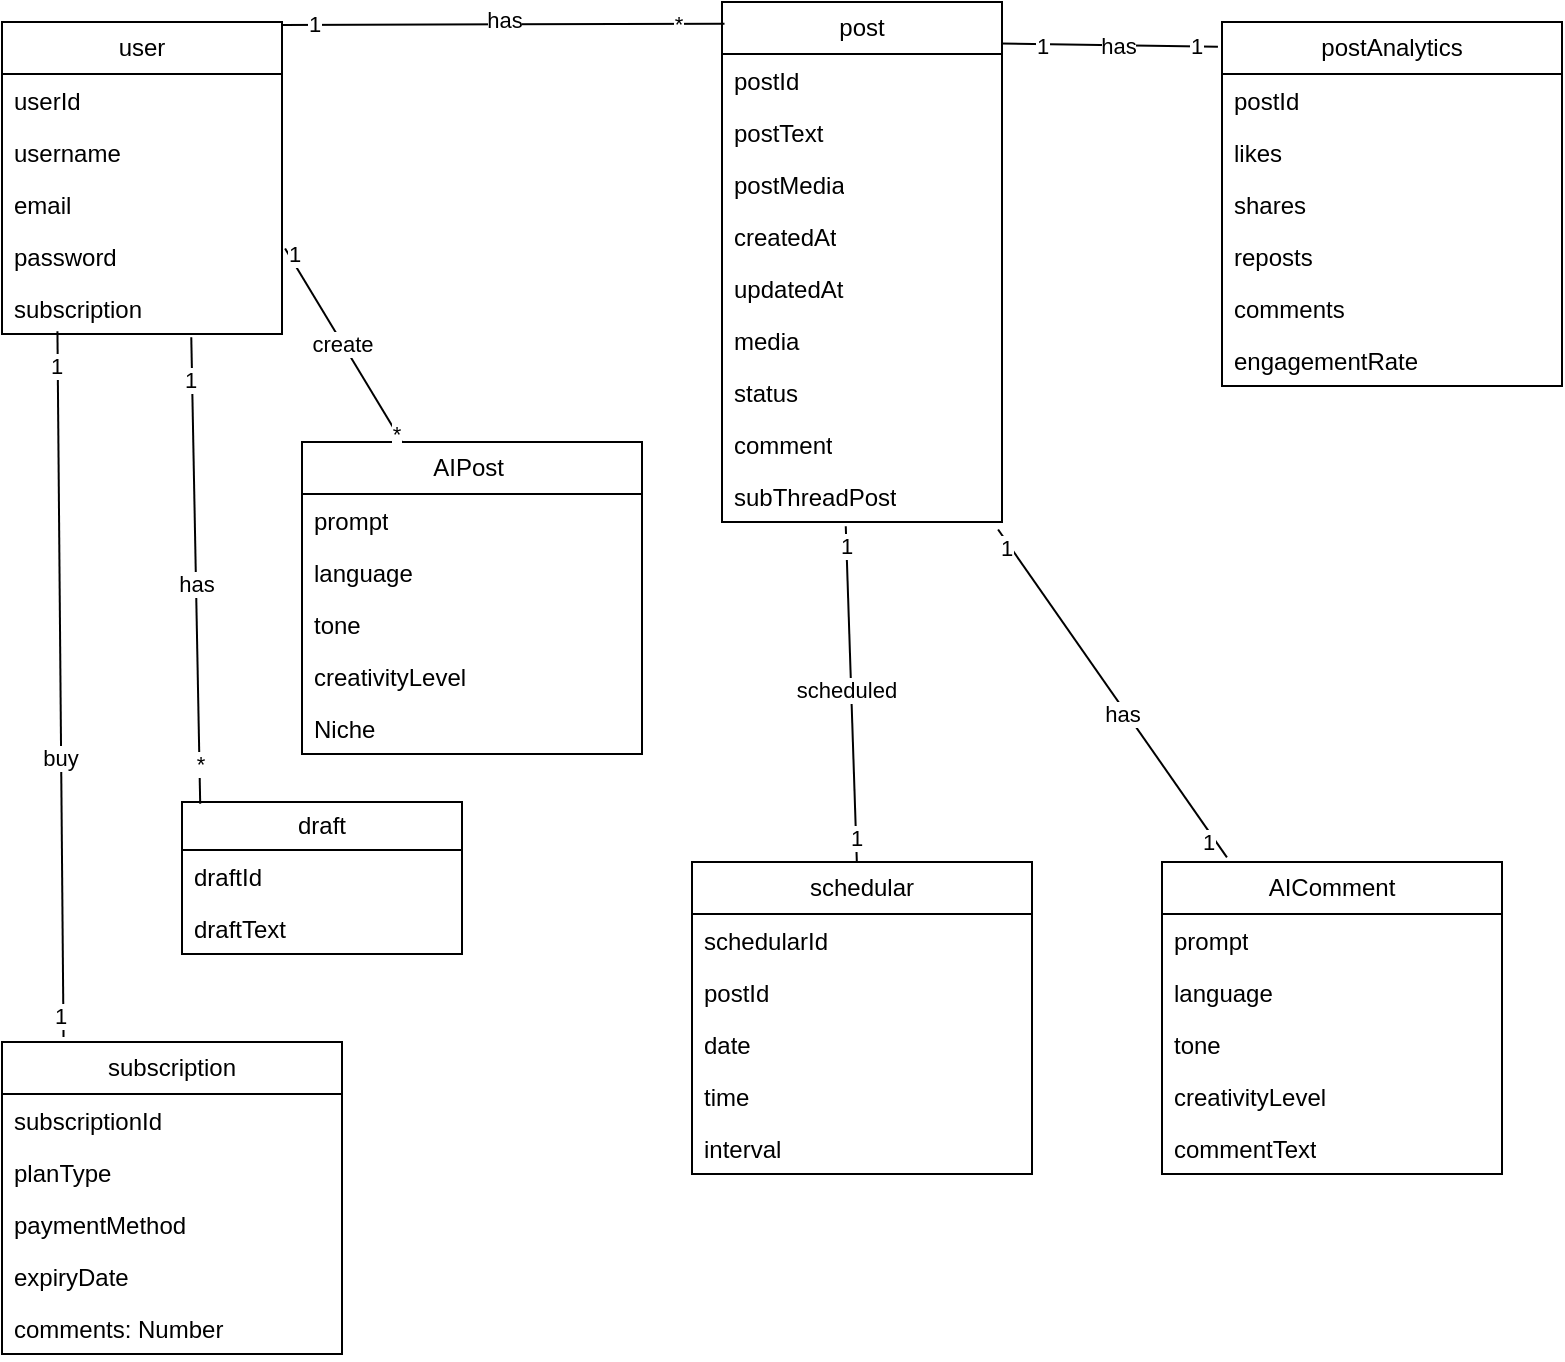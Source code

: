 <mxfile version="25.0.2">
  <diagram name="Page-1" id="sc7D89ylSFA2Py6fcXBt">
    <mxGraphModel dx="1366" dy="804" grid="1" gridSize="10" guides="1" tooltips="1" connect="1" arrows="1" fold="1" page="1" pageScale="1" pageWidth="850" pageHeight="1100" math="0" shadow="0">
      <root>
        <mxCell id="0" />
        <mxCell id="1" parent="0" />
        <mxCell id="50h9Z3i6lGATnL_fV-dD-1" value="user" style="swimlane;fontStyle=0;childLayout=stackLayout;horizontal=1;startSize=26;fillColor=none;horizontalStack=0;resizeParent=1;resizeParentMax=0;resizeLast=0;collapsible=1;marginBottom=0;whiteSpace=wrap;html=1;" parent="1" vertex="1">
          <mxGeometry x="30" y="110" width="140" height="156" as="geometry" />
        </mxCell>
        <mxCell id="50h9Z3i6lGATnL_fV-dD-2" value="userId" style="text;strokeColor=none;fillColor=none;align=left;verticalAlign=top;spacingLeft=4;spacingRight=4;overflow=hidden;rotatable=0;points=[[0,0.5],[1,0.5]];portConstraint=eastwest;whiteSpace=wrap;html=1;" parent="50h9Z3i6lGATnL_fV-dD-1" vertex="1">
          <mxGeometry y="26" width="140" height="26" as="geometry" />
        </mxCell>
        <mxCell id="50h9Z3i6lGATnL_fV-dD-3" value="username" style="text;strokeColor=none;fillColor=none;align=left;verticalAlign=top;spacingLeft=4;spacingRight=4;overflow=hidden;rotatable=0;points=[[0,0.5],[1,0.5]];portConstraint=eastwest;whiteSpace=wrap;html=1;" parent="50h9Z3i6lGATnL_fV-dD-1" vertex="1">
          <mxGeometry y="52" width="140" height="26" as="geometry" />
        </mxCell>
        <mxCell id="50h9Z3i6lGATnL_fV-dD-4" value="email" style="text;strokeColor=none;fillColor=none;align=left;verticalAlign=top;spacingLeft=4;spacingRight=4;overflow=hidden;rotatable=0;points=[[0,0.5],[1,0.5]];portConstraint=eastwest;whiteSpace=wrap;html=1;" parent="50h9Z3i6lGATnL_fV-dD-1" vertex="1">
          <mxGeometry y="78" width="140" height="26" as="geometry" />
        </mxCell>
        <mxCell id="50h9Z3i6lGATnL_fV-dD-5" value="password" style="text;strokeColor=none;fillColor=none;align=left;verticalAlign=top;spacingLeft=4;spacingRight=4;overflow=hidden;rotatable=0;points=[[0,0.5],[1,0.5]];portConstraint=eastwest;whiteSpace=wrap;html=1;" parent="50h9Z3i6lGATnL_fV-dD-1" vertex="1">
          <mxGeometry y="104" width="140" height="26" as="geometry" />
        </mxCell>
        <mxCell id="50h9Z3i6lGATnL_fV-dD-6" value="subscription" style="text;strokeColor=none;fillColor=none;align=left;verticalAlign=top;spacingLeft=4;spacingRight=4;overflow=hidden;rotatable=0;points=[[0,0.5],[1,0.5]];portConstraint=eastwest;whiteSpace=wrap;html=1;" parent="50h9Z3i6lGATnL_fV-dD-1" vertex="1">
          <mxGeometry y="130" width="140" height="26" as="geometry" />
        </mxCell>
        <mxCell id="50h9Z3i6lGATnL_fV-dD-7" value="post" style="swimlane;fontStyle=0;childLayout=stackLayout;horizontal=1;startSize=26;fillColor=none;horizontalStack=0;resizeParent=1;resizeParentMax=0;resizeLast=0;collapsible=1;marginBottom=0;whiteSpace=wrap;html=1;" parent="1" vertex="1">
          <mxGeometry x="390" y="100" width="140" height="260" as="geometry" />
        </mxCell>
        <mxCell id="50h9Z3i6lGATnL_fV-dD-8" value="postId" style="text;strokeColor=none;fillColor=none;align=left;verticalAlign=top;spacingLeft=4;spacingRight=4;overflow=hidden;rotatable=0;points=[[0,0.5],[1,0.5]];portConstraint=eastwest;whiteSpace=wrap;html=1;" parent="50h9Z3i6lGATnL_fV-dD-7" vertex="1">
          <mxGeometry y="26" width="140" height="26" as="geometry" />
        </mxCell>
        <mxCell id="50h9Z3i6lGATnL_fV-dD-9" value="postText" style="text;strokeColor=none;fillColor=none;align=left;verticalAlign=top;spacingLeft=4;spacingRight=4;overflow=hidden;rotatable=0;points=[[0,0.5],[1,0.5]];portConstraint=eastwest;whiteSpace=wrap;html=1;" parent="50h9Z3i6lGATnL_fV-dD-7" vertex="1">
          <mxGeometry y="52" width="140" height="26" as="geometry" />
        </mxCell>
        <mxCell id="50h9Z3i6lGATnL_fV-dD-10" value="postMedia" style="text;strokeColor=none;fillColor=none;align=left;verticalAlign=top;spacingLeft=4;spacingRight=4;overflow=hidden;rotatable=0;points=[[0,0.5],[1,0.5]];portConstraint=eastwest;whiteSpace=wrap;html=1;" parent="50h9Z3i6lGATnL_fV-dD-7" vertex="1">
          <mxGeometry y="78" width="140" height="26" as="geometry" />
        </mxCell>
        <mxCell id="50h9Z3i6lGATnL_fV-dD-11" value="createdAt" style="text;strokeColor=none;fillColor=none;align=left;verticalAlign=top;spacingLeft=4;spacingRight=4;overflow=hidden;rotatable=0;points=[[0,0.5],[1,0.5]];portConstraint=eastwest;whiteSpace=wrap;html=1;" parent="50h9Z3i6lGATnL_fV-dD-7" vertex="1">
          <mxGeometry y="104" width="140" height="26" as="geometry" />
        </mxCell>
        <mxCell id="50h9Z3i6lGATnL_fV-dD-12" value="updatedAt" style="text;strokeColor=none;fillColor=none;align=left;verticalAlign=top;spacingLeft=4;spacingRight=4;overflow=hidden;rotatable=0;points=[[0,0.5],[1,0.5]];portConstraint=eastwest;whiteSpace=wrap;html=1;" parent="50h9Z3i6lGATnL_fV-dD-7" vertex="1">
          <mxGeometry y="130" width="140" height="26" as="geometry" />
        </mxCell>
        <mxCell id="50h9Z3i6lGATnL_fV-dD-14" value="media" style="text;strokeColor=none;fillColor=none;align=left;verticalAlign=top;spacingLeft=4;spacingRight=4;overflow=hidden;rotatable=0;points=[[0,0.5],[1,0.5]];portConstraint=eastwest;whiteSpace=wrap;html=1;" parent="50h9Z3i6lGATnL_fV-dD-7" vertex="1">
          <mxGeometry y="156" width="140" height="26" as="geometry" />
        </mxCell>
        <mxCell id="50h9Z3i6lGATnL_fV-dD-13" value="status" style="text;strokeColor=none;fillColor=none;align=left;verticalAlign=top;spacingLeft=4;spacingRight=4;overflow=hidden;rotatable=0;points=[[0,0.5],[1,0.5]];portConstraint=eastwest;whiteSpace=wrap;html=1;" parent="50h9Z3i6lGATnL_fV-dD-7" vertex="1">
          <mxGeometry y="182" width="140" height="26" as="geometry" />
        </mxCell>
        <mxCell id="50h9Z3i6lGATnL_fV-dD-38" value="comment" style="text;strokeColor=none;fillColor=none;align=left;verticalAlign=top;spacingLeft=4;spacingRight=4;overflow=hidden;rotatable=0;points=[[0,0.5],[1,0.5]];portConstraint=eastwest;whiteSpace=wrap;html=1;" parent="50h9Z3i6lGATnL_fV-dD-7" vertex="1">
          <mxGeometry y="208" width="140" height="26" as="geometry" />
        </mxCell>
        <mxCell id="50h9Z3i6lGATnL_fV-dD-39" value="subThreadPost" style="text;strokeColor=none;fillColor=none;align=left;verticalAlign=top;spacingLeft=4;spacingRight=4;overflow=hidden;rotatable=0;points=[[0,0.5],[1,0.5]];portConstraint=eastwest;whiteSpace=wrap;html=1;" parent="50h9Z3i6lGATnL_fV-dD-7" vertex="1">
          <mxGeometry y="234" width="140" height="26" as="geometry" />
        </mxCell>
        <mxCell id="50h9Z3i6lGATnL_fV-dD-15" value="postAnalytics" style="swimlane;fontStyle=0;childLayout=stackLayout;horizontal=1;startSize=26;fillColor=none;horizontalStack=0;resizeParent=1;resizeParentMax=0;resizeLast=0;collapsible=1;marginBottom=0;whiteSpace=wrap;html=1;" parent="1" vertex="1">
          <mxGeometry x="640" y="110" width="170" height="182" as="geometry" />
        </mxCell>
        <mxCell id="50h9Z3i6lGATnL_fV-dD-16" value="postId" style="text;strokeColor=none;fillColor=none;align=left;verticalAlign=top;spacingLeft=4;spacingRight=4;overflow=hidden;rotatable=0;points=[[0,0.5],[1,0.5]];portConstraint=eastwest;whiteSpace=wrap;html=1;" parent="50h9Z3i6lGATnL_fV-dD-15" vertex="1">
          <mxGeometry y="26" width="170" height="26" as="geometry" />
        </mxCell>
        <mxCell id="50h9Z3i6lGATnL_fV-dD-17" value="likes" style="text;strokeColor=none;fillColor=none;align=left;verticalAlign=top;spacingLeft=4;spacingRight=4;overflow=hidden;rotatable=0;points=[[0,0.5],[1,0.5]];portConstraint=eastwest;whiteSpace=wrap;html=1;" parent="50h9Z3i6lGATnL_fV-dD-15" vertex="1">
          <mxGeometry y="52" width="170" height="26" as="geometry" />
        </mxCell>
        <mxCell id="50h9Z3i6lGATnL_fV-dD-18" value="shares" style="text;strokeColor=none;fillColor=none;align=left;verticalAlign=top;spacingLeft=4;spacingRight=4;overflow=hidden;rotatable=0;points=[[0,0.5],[1,0.5]];portConstraint=eastwest;whiteSpace=wrap;html=1;" parent="50h9Z3i6lGATnL_fV-dD-15" vertex="1">
          <mxGeometry y="78" width="170" height="26" as="geometry" />
        </mxCell>
        <mxCell id="50h9Z3i6lGATnL_fV-dD-19" value="reposts" style="text;strokeColor=none;fillColor=none;align=left;verticalAlign=top;spacingLeft=4;spacingRight=4;overflow=hidden;rotatable=0;points=[[0,0.5],[1,0.5]];portConstraint=eastwest;whiteSpace=wrap;html=1;" parent="50h9Z3i6lGATnL_fV-dD-15" vertex="1">
          <mxGeometry y="104" width="170" height="26" as="geometry" />
        </mxCell>
        <mxCell id="50h9Z3i6lGATnL_fV-dD-20" value="comments" style="text;strokeColor=none;fillColor=none;align=left;verticalAlign=top;spacingLeft=4;spacingRight=4;overflow=hidden;rotatable=0;points=[[0,0.5],[1,0.5]];portConstraint=eastwest;whiteSpace=wrap;html=1;" parent="50h9Z3i6lGATnL_fV-dD-15" vertex="1">
          <mxGeometry y="130" width="170" height="26" as="geometry" />
        </mxCell>
        <mxCell id="50h9Z3i6lGATnL_fV-dD-21" value="engagementRate" style="text;strokeColor=none;fillColor=none;align=left;verticalAlign=top;spacingLeft=4;spacingRight=4;overflow=hidden;rotatable=0;points=[[0,0.5],[1,0.5]];portConstraint=eastwest;whiteSpace=wrap;html=1;" parent="50h9Z3i6lGATnL_fV-dD-15" vertex="1">
          <mxGeometry y="156" width="170" height="26" as="geometry" />
        </mxCell>
        <mxCell id="50h9Z3i6lGATnL_fV-dD-23" value="subscription" style="swimlane;fontStyle=0;childLayout=stackLayout;horizontal=1;startSize=26;fillColor=none;horizontalStack=0;resizeParent=1;resizeParentMax=0;resizeLast=0;collapsible=1;marginBottom=0;whiteSpace=wrap;html=1;" parent="1" vertex="1">
          <mxGeometry x="30" y="620" width="170" height="156" as="geometry" />
        </mxCell>
        <mxCell id="50h9Z3i6lGATnL_fV-dD-24" value="subscriptionId" style="text;strokeColor=none;fillColor=none;align=left;verticalAlign=top;spacingLeft=4;spacingRight=4;overflow=hidden;rotatable=0;points=[[0,0.5],[1,0.5]];portConstraint=eastwest;whiteSpace=wrap;html=1;" parent="50h9Z3i6lGATnL_fV-dD-23" vertex="1">
          <mxGeometry y="26" width="170" height="26" as="geometry" />
        </mxCell>
        <mxCell id="50h9Z3i6lGATnL_fV-dD-25" value="planType" style="text;strokeColor=none;fillColor=none;align=left;verticalAlign=top;spacingLeft=4;spacingRight=4;overflow=hidden;rotatable=0;points=[[0,0.5],[1,0.5]];portConstraint=eastwest;whiteSpace=wrap;html=1;" parent="50h9Z3i6lGATnL_fV-dD-23" vertex="1">
          <mxGeometry y="52" width="170" height="26" as="geometry" />
        </mxCell>
        <mxCell id="50h9Z3i6lGATnL_fV-dD-26" value="paymentMethod" style="text;strokeColor=none;fillColor=none;align=left;verticalAlign=top;spacingLeft=4;spacingRight=4;overflow=hidden;rotatable=0;points=[[0,0.5],[1,0.5]];portConstraint=eastwest;whiteSpace=wrap;html=1;" parent="50h9Z3i6lGATnL_fV-dD-23" vertex="1">
          <mxGeometry y="78" width="170" height="26" as="geometry" />
        </mxCell>
        <mxCell id="50h9Z3i6lGATnL_fV-dD-27" value="expiryDate" style="text;strokeColor=none;fillColor=none;align=left;verticalAlign=top;spacingLeft=4;spacingRight=4;overflow=hidden;rotatable=0;points=[[0,0.5],[1,0.5]];portConstraint=eastwest;whiteSpace=wrap;html=1;" parent="50h9Z3i6lGATnL_fV-dD-23" vertex="1">
          <mxGeometry y="104" width="170" height="26" as="geometry" />
        </mxCell>
        <mxCell id="50h9Z3i6lGATnL_fV-dD-28" value="comments: Number" style="text;strokeColor=none;fillColor=none;align=left;verticalAlign=top;spacingLeft=4;spacingRight=4;overflow=hidden;rotatable=0;points=[[0,0.5],[1,0.5]];portConstraint=eastwest;whiteSpace=wrap;html=1;" parent="50h9Z3i6lGATnL_fV-dD-23" vertex="1">
          <mxGeometry y="130" width="170" height="26" as="geometry" />
        </mxCell>
        <mxCell id="50h9Z3i6lGATnL_fV-dD-30" value="schedular" style="swimlane;fontStyle=0;childLayout=stackLayout;horizontal=1;startSize=26;fillColor=none;horizontalStack=0;resizeParent=1;resizeParentMax=0;resizeLast=0;collapsible=1;marginBottom=0;whiteSpace=wrap;html=1;" parent="1" vertex="1">
          <mxGeometry x="375" y="530" width="170" height="156" as="geometry" />
        </mxCell>
        <mxCell id="50h9Z3i6lGATnL_fV-dD-31" value="schedularId" style="text;strokeColor=none;fillColor=none;align=left;verticalAlign=top;spacingLeft=4;spacingRight=4;overflow=hidden;rotatable=0;points=[[0,0.5],[1,0.5]];portConstraint=eastwest;whiteSpace=wrap;html=1;" parent="50h9Z3i6lGATnL_fV-dD-30" vertex="1">
          <mxGeometry y="26" width="170" height="26" as="geometry" />
        </mxCell>
        <mxCell id="50h9Z3i6lGATnL_fV-dD-32" value="postId" style="text;strokeColor=none;fillColor=none;align=left;verticalAlign=top;spacingLeft=4;spacingRight=4;overflow=hidden;rotatable=0;points=[[0,0.5],[1,0.5]];portConstraint=eastwest;whiteSpace=wrap;html=1;" parent="50h9Z3i6lGATnL_fV-dD-30" vertex="1">
          <mxGeometry y="52" width="170" height="26" as="geometry" />
        </mxCell>
        <mxCell id="50h9Z3i6lGATnL_fV-dD-33" value="date" style="text;strokeColor=none;fillColor=none;align=left;verticalAlign=top;spacingLeft=4;spacingRight=4;overflow=hidden;rotatable=0;points=[[0,0.5],[1,0.5]];portConstraint=eastwest;whiteSpace=wrap;html=1;" parent="50h9Z3i6lGATnL_fV-dD-30" vertex="1">
          <mxGeometry y="78" width="170" height="26" as="geometry" />
        </mxCell>
        <mxCell id="50h9Z3i6lGATnL_fV-dD-34" value="time" style="text;strokeColor=none;fillColor=none;align=left;verticalAlign=top;spacingLeft=4;spacingRight=4;overflow=hidden;rotatable=0;points=[[0,0.5],[1,0.5]];portConstraint=eastwest;whiteSpace=wrap;html=1;" parent="50h9Z3i6lGATnL_fV-dD-30" vertex="1">
          <mxGeometry y="104" width="170" height="26" as="geometry" />
        </mxCell>
        <mxCell id="50h9Z3i6lGATnL_fV-dD-35" value="interval" style="text;strokeColor=none;fillColor=none;align=left;verticalAlign=top;spacingLeft=4;spacingRight=4;overflow=hidden;rotatable=0;points=[[0,0.5],[1,0.5]];portConstraint=eastwest;whiteSpace=wrap;html=1;" parent="50h9Z3i6lGATnL_fV-dD-30" vertex="1">
          <mxGeometry y="130" width="170" height="26" as="geometry" />
        </mxCell>
        <mxCell id="50h9Z3i6lGATnL_fV-dD-40" value="draft" style="swimlane;fontStyle=0;childLayout=stackLayout;horizontal=1;startSize=24;fillColor=none;horizontalStack=0;resizeParent=1;resizeParentMax=0;resizeLast=0;collapsible=1;marginBottom=0;whiteSpace=wrap;html=1;" parent="1" vertex="1">
          <mxGeometry x="120" y="500" width="140" height="76" as="geometry" />
        </mxCell>
        <mxCell id="50h9Z3i6lGATnL_fV-dD-41" value="draftId" style="text;strokeColor=none;fillColor=none;align=left;verticalAlign=top;spacingLeft=4;spacingRight=4;overflow=hidden;rotatable=0;points=[[0,0.5],[1,0.5]];portConstraint=eastwest;whiteSpace=wrap;html=1;" parent="50h9Z3i6lGATnL_fV-dD-40" vertex="1">
          <mxGeometry y="24" width="140" height="26" as="geometry" />
        </mxCell>
        <mxCell id="50h9Z3i6lGATnL_fV-dD-42" value="draftText" style="text;strokeColor=none;fillColor=none;align=left;verticalAlign=top;spacingLeft=4;spacingRight=4;overflow=hidden;rotatable=0;points=[[0,0.5],[1,0.5]];portConstraint=eastwest;whiteSpace=wrap;html=1;" parent="50h9Z3i6lGATnL_fV-dD-40" vertex="1">
          <mxGeometry y="50" width="140" height="26" as="geometry" />
        </mxCell>
        <mxCell id="50h9Z3i6lGATnL_fV-dD-46" value="AIPost&amp;nbsp;" style="swimlane;fontStyle=0;childLayout=stackLayout;horizontal=1;startSize=26;fillColor=none;horizontalStack=0;resizeParent=1;resizeParentMax=0;resizeLast=0;collapsible=1;marginBottom=0;whiteSpace=wrap;html=1;" parent="1" vertex="1">
          <mxGeometry x="180" y="320" width="170" height="156" as="geometry" />
        </mxCell>
        <mxCell id="50h9Z3i6lGATnL_fV-dD-47" value="prompt" style="text;strokeColor=none;fillColor=none;align=left;verticalAlign=top;spacingLeft=4;spacingRight=4;overflow=hidden;rotatable=0;points=[[0,0.5],[1,0.5]];portConstraint=eastwest;whiteSpace=wrap;html=1;" parent="50h9Z3i6lGATnL_fV-dD-46" vertex="1">
          <mxGeometry y="26" width="170" height="26" as="geometry" />
        </mxCell>
        <mxCell id="50h9Z3i6lGATnL_fV-dD-48" value="language" style="text;strokeColor=none;fillColor=none;align=left;verticalAlign=top;spacingLeft=4;spacingRight=4;overflow=hidden;rotatable=0;points=[[0,0.5],[1,0.5]];portConstraint=eastwest;whiteSpace=wrap;html=1;" parent="50h9Z3i6lGATnL_fV-dD-46" vertex="1">
          <mxGeometry y="52" width="170" height="26" as="geometry" />
        </mxCell>
        <mxCell id="50h9Z3i6lGATnL_fV-dD-49" value="tone" style="text;strokeColor=none;fillColor=none;align=left;verticalAlign=top;spacingLeft=4;spacingRight=4;overflow=hidden;rotatable=0;points=[[0,0.5],[1,0.5]];portConstraint=eastwest;whiteSpace=wrap;html=1;" parent="50h9Z3i6lGATnL_fV-dD-46" vertex="1">
          <mxGeometry y="78" width="170" height="26" as="geometry" />
        </mxCell>
        <mxCell id="50h9Z3i6lGATnL_fV-dD-50" value="creativityLevel&amp;nbsp;" style="text;strokeColor=none;fillColor=none;align=left;verticalAlign=top;spacingLeft=4;spacingRight=4;overflow=hidden;rotatable=0;points=[[0,0.5],[1,0.5]];portConstraint=eastwest;whiteSpace=wrap;html=1;" parent="50h9Z3i6lGATnL_fV-dD-46" vertex="1">
          <mxGeometry y="104" width="170" height="26" as="geometry" />
        </mxCell>
        <mxCell id="50h9Z3i6lGATnL_fV-dD-51" value="Niche" style="text;strokeColor=none;fillColor=none;align=left;verticalAlign=top;spacingLeft=4;spacingRight=4;overflow=hidden;rotatable=0;points=[[0,0.5],[1,0.5]];portConstraint=eastwest;whiteSpace=wrap;html=1;" parent="50h9Z3i6lGATnL_fV-dD-46" vertex="1">
          <mxGeometry y="130" width="170" height="26" as="geometry" />
        </mxCell>
        <mxCell id="50h9Z3i6lGATnL_fV-dD-52" value="AIComment" style="swimlane;fontStyle=0;childLayout=stackLayout;horizontal=1;startSize=26;fillColor=none;horizontalStack=0;resizeParent=1;resizeParentMax=0;resizeLast=0;collapsible=1;marginBottom=0;whiteSpace=wrap;html=1;" parent="1" vertex="1">
          <mxGeometry x="610" y="530" width="170" height="156" as="geometry" />
        </mxCell>
        <mxCell id="50h9Z3i6lGATnL_fV-dD-53" value="prompt" style="text;strokeColor=none;fillColor=none;align=left;verticalAlign=top;spacingLeft=4;spacingRight=4;overflow=hidden;rotatable=0;points=[[0,0.5],[1,0.5]];portConstraint=eastwest;whiteSpace=wrap;html=1;" parent="50h9Z3i6lGATnL_fV-dD-52" vertex="1">
          <mxGeometry y="26" width="170" height="26" as="geometry" />
        </mxCell>
        <mxCell id="50h9Z3i6lGATnL_fV-dD-54" value="language" style="text;strokeColor=none;fillColor=none;align=left;verticalAlign=top;spacingLeft=4;spacingRight=4;overflow=hidden;rotatable=0;points=[[0,0.5],[1,0.5]];portConstraint=eastwest;whiteSpace=wrap;html=1;" parent="50h9Z3i6lGATnL_fV-dD-52" vertex="1">
          <mxGeometry y="52" width="170" height="26" as="geometry" />
        </mxCell>
        <mxCell id="50h9Z3i6lGATnL_fV-dD-55" value="tone" style="text;strokeColor=none;fillColor=none;align=left;verticalAlign=top;spacingLeft=4;spacingRight=4;overflow=hidden;rotatable=0;points=[[0,0.5],[1,0.5]];portConstraint=eastwest;whiteSpace=wrap;html=1;" parent="50h9Z3i6lGATnL_fV-dD-52" vertex="1">
          <mxGeometry y="78" width="170" height="26" as="geometry" />
        </mxCell>
        <mxCell id="50h9Z3i6lGATnL_fV-dD-56" value="creativityLevel&amp;nbsp;" style="text;strokeColor=none;fillColor=none;align=left;verticalAlign=top;spacingLeft=4;spacingRight=4;overflow=hidden;rotatable=0;points=[[0,0.5],[1,0.5]];portConstraint=eastwest;whiteSpace=wrap;html=1;" parent="50h9Z3i6lGATnL_fV-dD-52" vertex="1">
          <mxGeometry y="104" width="170" height="26" as="geometry" />
        </mxCell>
        <mxCell id="50h9Z3i6lGATnL_fV-dD-57" value="commentText" style="text;strokeColor=none;fillColor=none;align=left;verticalAlign=top;spacingLeft=4;spacingRight=4;overflow=hidden;rotatable=0;points=[[0,0.5],[1,0.5]];portConstraint=eastwest;whiteSpace=wrap;html=1;" parent="50h9Z3i6lGATnL_fV-dD-52" vertex="1">
          <mxGeometry y="130" width="170" height="26" as="geometry" />
        </mxCell>
        <mxCell id="30u76Y5GkErQkBuOqhle-1" value="" style="endArrow=none;html=1;rounded=0;entryX=0.009;entryY=0.042;entryDx=0;entryDy=0;entryPerimeter=0;exitX=1.026;exitY=0.006;exitDx=0;exitDy=0;exitPerimeter=0;" parent="1" target="50h9Z3i6lGATnL_fV-dD-7" edge="1">
          <mxGeometry width="50" height="50" relative="1" as="geometry">
            <mxPoint x="170" y="111.456" as="sourcePoint" />
            <mxPoint x="395.04" y="100.0" as="targetPoint" />
          </mxGeometry>
        </mxCell>
        <mxCell id="30u76Y5GkErQkBuOqhle-2" value="has" style="edgeLabel;html=1;align=center;verticalAlign=middle;resizable=0;points=[];" parent="30u76Y5GkErQkBuOqhle-1" vertex="1" connectable="0">
          <mxGeometry x="0.001" y="2" relative="1" as="geometry">
            <mxPoint as="offset" />
          </mxGeometry>
        </mxCell>
        <mxCell id="30u76Y5GkErQkBuOqhle-3" value="1" style="edgeLabel;html=1;align=center;verticalAlign=middle;resizable=0;points=[];" parent="30u76Y5GkErQkBuOqhle-1" vertex="1" connectable="0">
          <mxGeometry x="-0.855" y="1" relative="1" as="geometry">
            <mxPoint as="offset" />
          </mxGeometry>
        </mxCell>
        <mxCell id="30u76Y5GkErQkBuOqhle-4" value="*" style="edgeLabel;html=1;align=center;verticalAlign=middle;resizable=0;points=[];" parent="30u76Y5GkErQkBuOqhle-1" vertex="1" connectable="0">
          <mxGeometry x="0.785" relative="1" as="geometry">
            <mxPoint as="offset" />
          </mxGeometry>
        </mxCell>
        <mxCell id="30u76Y5GkErQkBuOqhle-5" value="" style="endArrow=none;html=1;rounded=0;entryX=0.198;entryY=0.946;entryDx=0;entryDy=0;entryPerimeter=0;exitX=0.181;exitY=-0.016;exitDx=0;exitDy=0;exitPerimeter=0;" parent="1" source="50h9Z3i6lGATnL_fV-dD-23" target="50h9Z3i6lGATnL_fV-dD-6" edge="1">
          <mxGeometry width="50" height="50" relative="1" as="geometry">
            <mxPoint x="190" y="520" as="sourcePoint" />
            <mxPoint x="240" y="470" as="targetPoint" />
          </mxGeometry>
        </mxCell>
        <mxCell id="30u76Y5GkErQkBuOqhle-6" value="1" style="edgeLabel;html=1;align=center;verticalAlign=middle;resizable=0;points=[];" parent="30u76Y5GkErQkBuOqhle-5" vertex="1" connectable="0">
          <mxGeometry x="0.903" y="1" relative="1" as="geometry">
            <mxPoint as="offset" />
          </mxGeometry>
        </mxCell>
        <mxCell id="30u76Y5GkErQkBuOqhle-7" value="1" style="edgeLabel;html=1;align=center;verticalAlign=middle;resizable=0;points=[];" parent="30u76Y5GkErQkBuOqhle-5" vertex="1" connectable="0">
          <mxGeometry x="-0.937" y="2" relative="1" as="geometry">
            <mxPoint as="offset" />
          </mxGeometry>
        </mxCell>
        <mxCell id="30u76Y5GkErQkBuOqhle-8" value="buy" style="edgeLabel;html=1;align=center;verticalAlign=middle;resizable=0;points=[];" parent="30u76Y5GkErQkBuOqhle-5" vertex="1" connectable="0">
          <mxGeometry x="-0.207" y="1" relative="1" as="geometry">
            <mxPoint as="offset" />
          </mxGeometry>
        </mxCell>
        <mxCell id="30u76Y5GkErQkBuOqhle-9" value="" style="endArrow=none;html=1;rounded=0;entryX=0.676;entryY=1.061;entryDx=0;entryDy=0;entryPerimeter=0;exitX=0.065;exitY=0.012;exitDx=0;exitDy=0;exitPerimeter=0;" parent="1" source="50h9Z3i6lGATnL_fV-dD-40" target="50h9Z3i6lGATnL_fV-dD-6" edge="1">
          <mxGeometry width="50" height="50" relative="1" as="geometry">
            <mxPoint x="230" y="550" as="sourcePoint" />
            <mxPoint x="280" y="500" as="targetPoint" />
          </mxGeometry>
        </mxCell>
        <mxCell id="30u76Y5GkErQkBuOqhle-10" value="1" style="edgeLabel;html=1;align=center;verticalAlign=middle;resizable=0;points=[];" parent="30u76Y5GkErQkBuOqhle-9" vertex="1" connectable="0">
          <mxGeometry x="0.816" y="1" relative="1" as="geometry">
            <mxPoint as="offset" />
          </mxGeometry>
        </mxCell>
        <mxCell id="30u76Y5GkErQkBuOqhle-11" value="*" style="edgeLabel;html=1;align=center;verticalAlign=middle;resizable=0;points=[];" parent="30u76Y5GkErQkBuOqhle-9" vertex="1" connectable="0">
          <mxGeometry x="-0.829" relative="1" as="geometry">
            <mxPoint as="offset" />
          </mxGeometry>
        </mxCell>
        <mxCell id="30u76Y5GkErQkBuOqhle-12" value="has" style="edgeLabel;html=1;align=center;verticalAlign=middle;resizable=0;points=[];" parent="30u76Y5GkErQkBuOqhle-9" vertex="1" connectable="0">
          <mxGeometry x="-0.054" relative="1" as="geometry">
            <mxPoint as="offset" />
          </mxGeometry>
        </mxCell>
        <mxCell id="30u76Y5GkErQkBuOqhle-13" value="" style="endArrow=none;html=1;rounded=0;exitX=0.294;exitY=0;exitDx=0;exitDy=0;exitPerimeter=0;entryX=1.011;entryY=0.356;entryDx=0;entryDy=0;entryPerimeter=0;" parent="1" source="50h9Z3i6lGATnL_fV-dD-46" target="50h9Z3i6lGATnL_fV-dD-5" edge="1">
          <mxGeometry width="50" height="50" relative="1" as="geometry">
            <mxPoint x="320" y="480" as="sourcePoint" />
            <mxPoint x="370" y="430" as="targetPoint" />
          </mxGeometry>
        </mxCell>
        <mxCell id="30u76Y5GkErQkBuOqhle-14" value="1" style="edgeLabel;html=1;align=center;verticalAlign=middle;resizable=0;points=[];" parent="30u76Y5GkErQkBuOqhle-13" vertex="1" connectable="0">
          <mxGeometry x="0.919" y="-2" relative="1" as="geometry">
            <mxPoint as="offset" />
          </mxGeometry>
        </mxCell>
        <mxCell id="30u76Y5GkErQkBuOqhle-15" value="*" style="edgeLabel;html=1;align=center;verticalAlign=middle;resizable=0;points=[];" parent="30u76Y5GkErQkBuOqhle-13" vertex="1" connectable="0">
          <mxGeometry x="-0.906" y="1" relative="1" as="geometry">
            <mxPoint as="offset" />
          </mxGeometry>
        </mxCell>
        <mxCell id="30u76Y5GkErQkBuOqhle-16" value="create" style="edgeLabel;html=1;align=center;verticalAlign=middle;resizable=0;points=[];" parent="30u76Y5GkErQkBuOqhle-13" vertex="1" connectable="0">
          <mxGeometry x="0.023" relative="1" as="geometry">
            <mxPoint as="offset" />
          </mxGeometry>
        </mxCell>
        <mxCell id="30u76Y5GkErQkBuOqhle-17" value="" style="endArrow=none;html=1;rounded=0;entryX=0.997;entryY=0.08;entryDx=0;entryDy=0;entryPerimeter=0;exitX=-0.012;exitY=0.068;exitDx=0;exitDy=0;exitPerimeter=0;" parent="1" source="50h9Z3i6lGATnL_fV-dD-15" target="50h9Z3i6lGATnL_fV-dD-7" edge="1">
          <mxGeometry width="50" height="50" relative="1" as="geometry">
            <mxPoint x="580" y="280" as="sourcePoint" />
            <mxPoint x="630" y="230" as="targetPoint" />
          </mxGeometry>
        </mxCell>
        <mxCell id="30u76Y5GkErQkBuOqhle-18" value="has" style="edgeLabel;html=1;align=center;verticalAlign=middle;resizable=0;points=[];" parent="30u76Y5GkErQkBuOqhle-17" vertex="1" connectable="0">
          <mxGeometry x="-0.072" relative="1" as="geometry">
            <mxPoint as="offset" />
          </mxGeometry>
        </mxCell>
        <mxCell id="30u76Y5GkErQkBuOqhle-19" value="1" style="edgeLabel;html=1;align=center;verticalAlign=middle;resizable=0;points=[];" parent="30u76Y5GkErQkBuOqhle-17" vertex="1" connectable="0">
          <mxGeometry x="0.622" y="1" relative="1" as="geometry">
            <mxPoint as="offset" />
          </mxGeometry>
        </mxCell>
        <mxCell id="30u76Y5GkErQkBuOqhle-20" value="1" style="edgeLabel;html=1;align=center;verticalAlign=middle;resizable=0;points=[];" parent="30u76Y5GkErQkBuOqhle-17" vertex="1" connectable="0">
          <mxGeometry x="-0.797" relative="1" as="geometry">
            <mxPoint as="offset" />
          </mxGeometry>
        </mxCell>
        <mxCell id="30u76Y5GkErQkBuOqhle-21" value="" style="endArrow=none;html=1;rounded=0;entryX=0.442;entryY=1.081;entryDx=0;entryDy=0;entryPerimeter=0;" parent="1" source="50h9Z3i6lGATnL_fV-dD-30" target="50h9Z3i6lGATnL_fV-dD-39" edge="1">
          <mxGeometry width="50" height="50" relative="1" as="geometry">
            <mxPoint x="580" y="560" as="sourcePoint" />
            <mxPoint x="630" y="510" as="targetPoint" />
          </mxGeometry>
        </mxCell>
        <mxCell id="30u76Y5GkErQkBuOqhle-22" value="1" style="edgeLabel;html=1;align=center;verticalAlign=middle;resizable=0;points=[];" parent="30u76Y5GkErQkBuOqhle-21" vertex="1" connectable="0">
          <mxGeometry x="0.881" relative="1" as="geometry">
            <mxPoint as="offset" />
          </mxGeometry>
        </mxCell>
        <mxCell id="30u76Y5GkErQkBuOqhle-23" value="1" style="edgeLabel;html=1;align=center;verticalAlign=middle;resizable=0;points=[];" parent="30u76Y5GkErQkBuOqhle-21" vertex="1" connectable="0">
          <mxGeometry x="-0.86" relative="1" as="geometry">
            <mxPoint as="offset" />
          </mxGeometry>
        </mxCell>
        <mxCell id="30u76Y5GkErQkBuOqhle-24" value="scheduled" style="edgeLabel;html=1;align=center;verticalAlign=middle;resizable=0;points=[];" parent="30u76Y5GkErQkBuOqhle-21" vertex="1" connectable="0">
          <mxGeometry x="0.028" y="3" relative="1" as="geometry">
            <mxPoint as="offset" />
          </mxGeometry>
        </mxCell>
        <mxCell id="30u76Y5GkErQkBuOqhle-26" value="" style="endArrow=none;html=1;rounded=0;entryX=0.986;entryY=1.145;entryDx=0;entryDy=0;entryPerimeter=0;exitX=0.191;exitY=-0.015;exitDx=0;exitDy=0;exitPerimeter=0;" parent="1" source="50h9Z3i6lGATnL_fV-dD-52" target="50h9Z3i6lGATnL_fV-dD-39" edge="1">
          <mxGeometry width="50" height="50" relative="1" as="geometry">
            <mxPoint x="580" y="560" as="sourcePoint" />
            <mxPoint x="630" y="510" as="targetPoint" />
          </mxGeometry>
        </mxCell>
        <mxCell id="30u76Y5GkErQkBuOqhle-27" value="1" style="edgeLabel;html=1;align=center;verticalAlign=middle;resizable=0;points=[];" parent="30u76Y5GkErQkBuOqhle-26" vertex="1" connectable="0">
          <mxGeometry x="0.905" y="2" relative="1" as="geometry">
            <mxPoint as="offset" />
          </mxGeometry>
        </mxCell>
        <mxCell id="30u76Y5GkErQkBuOqhle-28" value="1" style="edgeLabel;html=1;align=center;verticalAlign=middle;resizable=0;points=[];" parent="30u76Y5GkErQkBuOqhle-26" vertex="1" connectable="0">
          <mxGeometry x="-0.881" y="3" relative="1" as="geometry">
            <mxPoint as="offset" />
          </mxGeometry>
        </mxCell>
        <mxCell id="30u76Y5GkErQkBuOqhle-29" value="has" style="edgeLabel;html=1;align=center;verticalAlign=middle;resizable=0;points=[];" parent="30u76Y5GkErQkBuOqhle-26" vertex="1" connectable="0">
          <mxGeometry x="-0.113" y="2" relative="1" as="geometry">
            <mxPoint as="offset" />
          </mxGeometry>
        </mxCell>
      </root>
    </mxGraphModel>
  </diagram>
</mxfile>

